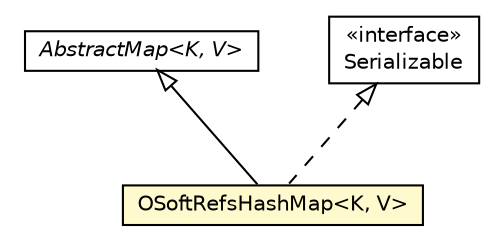 #!/usr/local/bin/dot
#
# Class diagram 
# Generated by UMLGraph version R5_6-24-gf6e263 (http://www.umlgraph.org/)
#

digraph G {
	edge [fontname="Helvetica",fontsize=10,labelfontname="Helvetica",labelfontsize=10];
	node [fontname="Helvetica",fontsize=10,shape=plaintext];
	nodesep=0.25;
	ranksep=0.5;
	// com.orientechnologies.orient.core.cache.OSoftRefsHashMap<K, V>
	c3967135 [label=<<table title="com.orientechnologies.orient.core.cache.OSoftRefsHashMap" border="0" cellborder="1" cellspacing="0" cellpadding="2" port="p" bgcolor="lemonChiffon" href="./OSoftRefsHashMap.html">
		<tr><td><table border="0" cellspacing="0" cellpadding="1">
<tr><td align="center" balign="center"> OSoftRefsHashMap&lt;K, V&gt; </td></tr>
		</table></td></tr>
		</table>>, URL="./OSoftRefsHashMap.html", fontname="Helvetica", fontcolor="black", fontsize=10.0];
	//com.orientechnologies.orient.core.cache.OSoftRefsHashMap<K, V> extends java.util.AbstractMap<K, V>
	c3968827:p -> c3967135:p [dir=back,arrowtail=empty];
	//com.orientechnologies.orient.core.cache.OSoftRefsHashMap<K, V> implements java.io.Serializable
	c3968828:p -> c3967135:p [dir=back,arrowtail=empty,style=dashed];
	// java.io.Serializable
	c3968828 [label=<<table title="java.io.Serializable" border="0" cellborder="1" cellspacing="0" cellpadding="2" port="p" href="http://java.sun.com/j2se/1.4.2/docs/api/java/io/Serializable.html">
		<tr><td><table border="0" cellspacing="0" cellpadding="1">
<tr><td align="center" balign="center"> &#171;interface&#187; </td></tr>
<tr><td align="center" balign="center"> Serializable </td></tr>
		</table></td></tr>
		</table>>, URL="http://java.sun.com/j2se/1.4.2/docs/api/java/io/Serializable.html", fontname="Helvetica", fontcolor="black", fontsize=10.0];
	// java.util.AbstractMap<K, V>
	c3968827 [label=<<table title="java.util.AbstractMap" border="0" cellborder="1" cellspacing="0" cellpadding="2" port="p" href="http://java.sun.com/j2se/1.4.2/docs/api/java/util/AbstractMap.html">
		<tr><td><table border="0" cellspacing="0" cellpadding="1">
<tr><td align="center" balign="center"><font face="Helvetica-Oblique"> AbstractMap&lt;K, V&gt; </font></td></tr>
		</table></td></tr>
		</table>>, URL="http://java.sun.com/j2se/1.4.2/docs/api/java/util/AbstractMap.html", fontname="Helvetica", fontcolor="black", fontsize=10.0];
}

